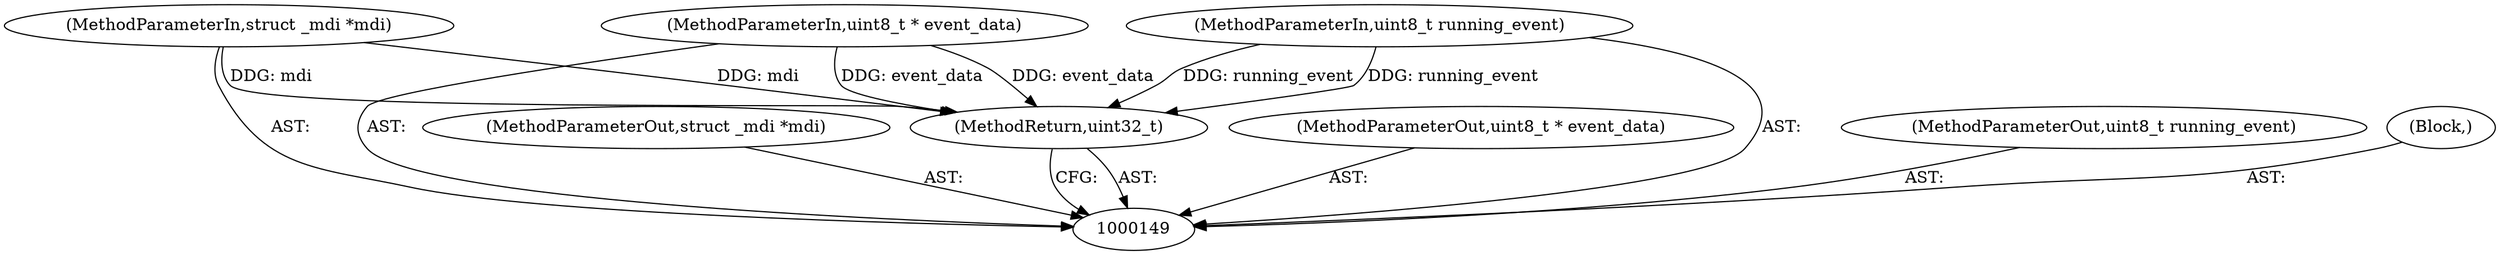 digraph "0_wildmidi_660b513d99bced8783a4a5984ac2f742c74ebbdd_4" {
"1000154" [label="(MethodReturn,uint32_t)"];
"1000150" [label="(MethodParameterIn,struct _mdi *mdi)"];
"1000161" [label="(MethodParameterOut,struct _mdi *mdi)"];
"1000151" [label="(MethodParameterIn,uint8_t * event_data)"];
"1000162" [label="(MethodParameterOut,uint8_t * event_data)"];
"1000152" [label="(MethodParameterIn,uint8_t running_event)"];
"1000163" [label="(MethodParameterOut,uint8_t running_event)"];
"1000153" [label="(Block,)"];
"1000154" -> "1000149"  [label="AST: "];
"1000154" -> "1000149"  [label="CFG: "];
"1000152" -> "1000154"  [label="DDG: running_event"];
"1000151" -> "1000154"  [label="DDG: event_data"];
"1000150" -> "1000154"  [label="DDG: mdi"];
"1000150" -> "1000149"  [label="AST: "];
"1000150" -> "1000154"  [label="DDG: mdi"];
"1000161" -> "1000149"  [label="AST: "];
"1000151" -> "1000149"  [label="AST: "];
"1000151" -> "1000154"  [label="DDG: event_data"];
"1000162" -> "1000149"  [label="AST: "];
"1000152" -> "1000149"  [label="AST: "];
"1000152" -> "1000154"  [label="DDG: running_event"];
"1000163" -> "1000149"  [label="AST: "];
"1000153" -> "1000149"  [label="AST: "];
}
